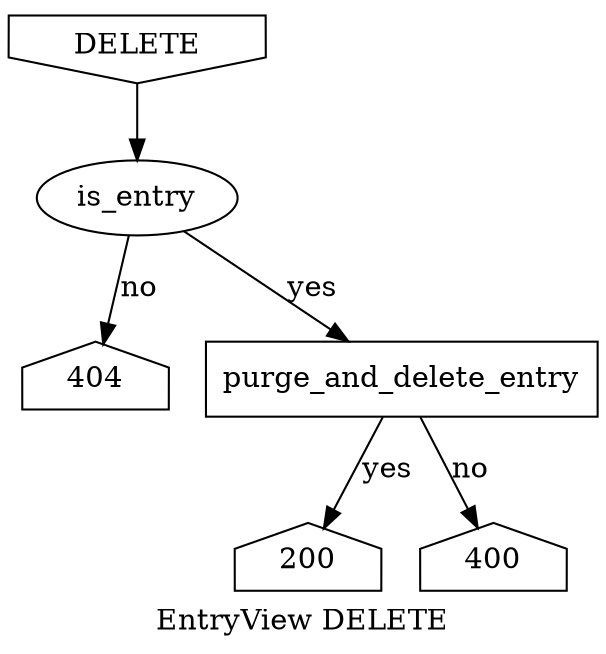 digraph {
    label="EntryView DELETE";

    DELETE[shape="invhouse"];

    200[shape="house"];
    400[shape="house"];
    404[shape="house"];

    purge_and_delete_entry[shape="box"];

    DELETE -> is_entry;

    is_entry -> purge_and_delete_entry[label="yes"];
    is_entry -> 404[label="no"];

    purge_and_delete_entry -> 200[label="yes"];
    purge_and_delete_entry -> 400[label="no"];
}
